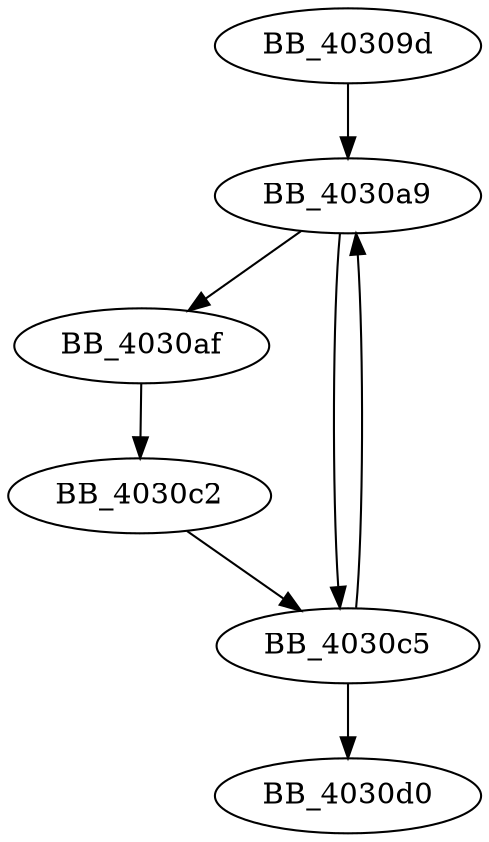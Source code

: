 DiGraph __mtinitlocks{
BB_40309d->BB_4030a9
BB_4030a9->BB_4030af
BB_4030a9->BB_4030c5
BB_4030af->BB_4030c2
BB_4030c2->BB_4030c5
BB_4030c5->BB_4030a9
BB_4030c5->BB_4030d0
}
